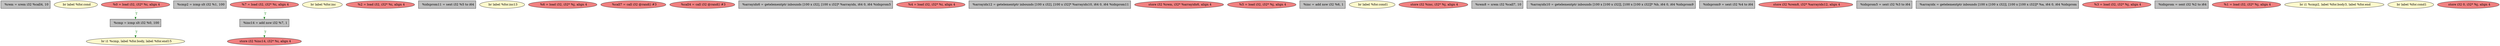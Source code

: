 
digraph G {


node1313 [fillcolor=grey,label="  %rem = srem i32 %call4, 10",shape=rectangle,style=filled ]
node1311 [fillcolor=lemonchiffon,label="  br label %for.cond",shape=ellipse,style=filled ]
node1305 [fillcolor=lemonchiffon,label="  br i1 %cmp, label %for.body, label %for.end15",shape=ellipse,style=filled ]
node1310 [fillcolor=grey,label="  %cmp2 = icmp slt i32 %1, 100",shape=rectangle,style=filled ]
node1307 [fillcolor=lightcoral,label="  store i32 %inc14, i32* %i, align 4",shape=ellipse,style=filled ]
node1303 [fillcolor=lightcoral,label="  %7 = load i32, i32* %i, align 4",shape=ellipse,style=filled ]
node1301 [fillcolor=lemonchiffon,label="  br label %for.inc",shape=ellipse,style=filled ]
node1300 [fillcolor=grey,label="  %cmp = icmp slt i32 %0, 100",shape=rectangle,style=filled ]
node1315 [fillcolor=lightcoral,label="  %2 = load i32, i32* %i, align 4",shape=ellipse,style=filled ]
node1299 [fillcolor=grey,label="  %idxprom11 = sext i32 %5 to i64",shape=rectangle,style=filled ]
node1302 [fillcolor=lemonchiffon,label="  br label %for.inc13",shape=ellipse,style=filled ]
node1298 [fillcolor=lightcoral,label="  %6 = load i32, i32* %j, align 4",shape=ellipse,style=filled ]
node1314 [fillcolor=lightcoral,label="  %call7 = call i32 @rand() #3",shape=ellipse,style=filled ]
node1312 [fillcolor=lightcoral,label="  %call4 = call i32 @rand() #3",shape=ellipse,style=filled ]
node1297 [fillcolor=lightcoral,label="  %0 = load i32, i32* %i, align 4",shape=ellipse,style=filled ]
node1308 [fillcolor=grey,label="  %arrayidx6 = getelementptr inbounds [100 x i32], [100 x i32]* %arrayidx, i64 0, i64 %idxprom5",shape=rectangle,style=filled ]
node1286 [fillcolor=lightcoral,label="  %4 = load i32, i32* %i, align 4",shape=ellipse,style=filled ]
node1284 [fillcolor=grey,label="  %arrayidx12 = getelementptr inbounds [100 x i32], [100 x i32]* %arrayidx10, i64 0, i64 %idxprom11",shape=rectangle,style=filled ]
node1288 [fillcolor=lightcoral,label="  store i32 %rem, i32* %arrayidx6, align 4",shape=ellipse,style=filled ]
node1283 [fillcolor=lightcoral,label="  %5 = load i32, i32* %j, align 4",shape=ellipse,style=filled ]
node1304 [fillcolor=grey,label="  %inc = add nsw i32 %6, 1",shape=rectangle,style=filled ]
node1280 [fillcolor=lemonchiffon,label="  br label %for.cond1",shape=ellipse,style=filled ]
node1281 [fillcolor=lightcoral,label="  store i32 %inc, i32* %j, align 4",shape=ellipse,style=filled ]
node1287 [fillcolor=grey,label="  %rem8 = srem i32 %call7, 10",shape=rectangle,style=filled ]
node1306 [fillcolor=grey,label="  %inc14 = add nsw i32 %7, 1",shape=rectangle,style=filled ]
node1294 [fillcolor=grey,label="  %arrayidx10 = getelementptr inbounds [100 x [100 x i32]], [100 x [100 x i32]]* %b, i64 0, i64 %idxprom9",shape=rectangle,style=filled ]
node1285 [fillcolor=grey,label="  %idxprom9 = sext i32 %4 to i64",shape=rectangle,style=filled ]
node1282 [fillcolor=lightcoral,label="  store i32 %rem8, i32* %arrayidx12, align 4",shape=ellipse,style=filled ]
node1289 [fillcolor=grey,label="  %idxprom5 = sext i32 %3 to i64",shape=rectangle,style=filled ]
node1290 [fillcolor=grey,label="  %arrayidx = getelementptr inbounds [100 x [100 x i32]], [100 x [100 x i32]]* %a, i64 0, i64 %idxprom",shape=rectangle,style=filled ]
node1292 [fillcolor=lightcoral,label="  %3 = load i32, i32* %j, align 4",shape=ellipse,style=filled ]
node1309 [fillcolor=grey,label="  %idxprom = sext i32 %2 to i64",shape=rectangle,style=filled ]
node1293 [fillcolor=lightcoral,label="  %1 = load i32, i32* %j, align 4",shape=ellipse,style=filled ]
node1296 [fillcolor=lemonchiffon,label="  br i1 %cmp2, label %for.body3, label %for.end",shape=ellipse,style=filled ]
node1291 [fillcolor=lemonchiffon,label="  br label %for.cond1",shape=ellipse,style=filled ]
node1295 [fillcolor=lightcoral,label="  store i32 0, i32* %j, align 4",shape=ellipse,style=filled ]

node1300->node1305 [style=dotted,color=forestgreen,label="T",fontcolor=forestgreen ]
node1303->node1306 [style=dotted,color=forestgreen,label="T",fontcolor=forestgreen ]
node1306->node1307 [style=dotted,color=forestgreen,label="T",fontcolor=forestgreen ]
node1297->node1300 [style=dotted,color=forestgreen,label="T",fontcolor=forestgreen ]


}

